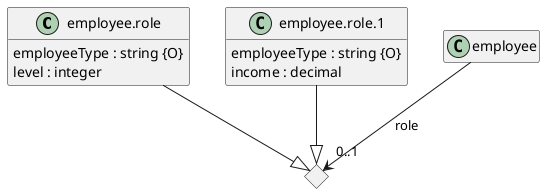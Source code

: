 @startuml
hide <<Method>> circle
hide <<Response>> circle
hide <<Parameter>> circle
hide empty methods
hide empty fields
set namespaceSeparator none

class "employee.role" {
  employeeType : string {O}
  level : integer
}

class "employee.role.1" {
  employeeType : string {O}
  income : decimal
}

class "employee" {
}

diamond anon1

"employee" -->"0..1" "anon1" : "role"

"employee.role" --|> "anon1"

"employee.role.1" --|> "anon1"

@enduml